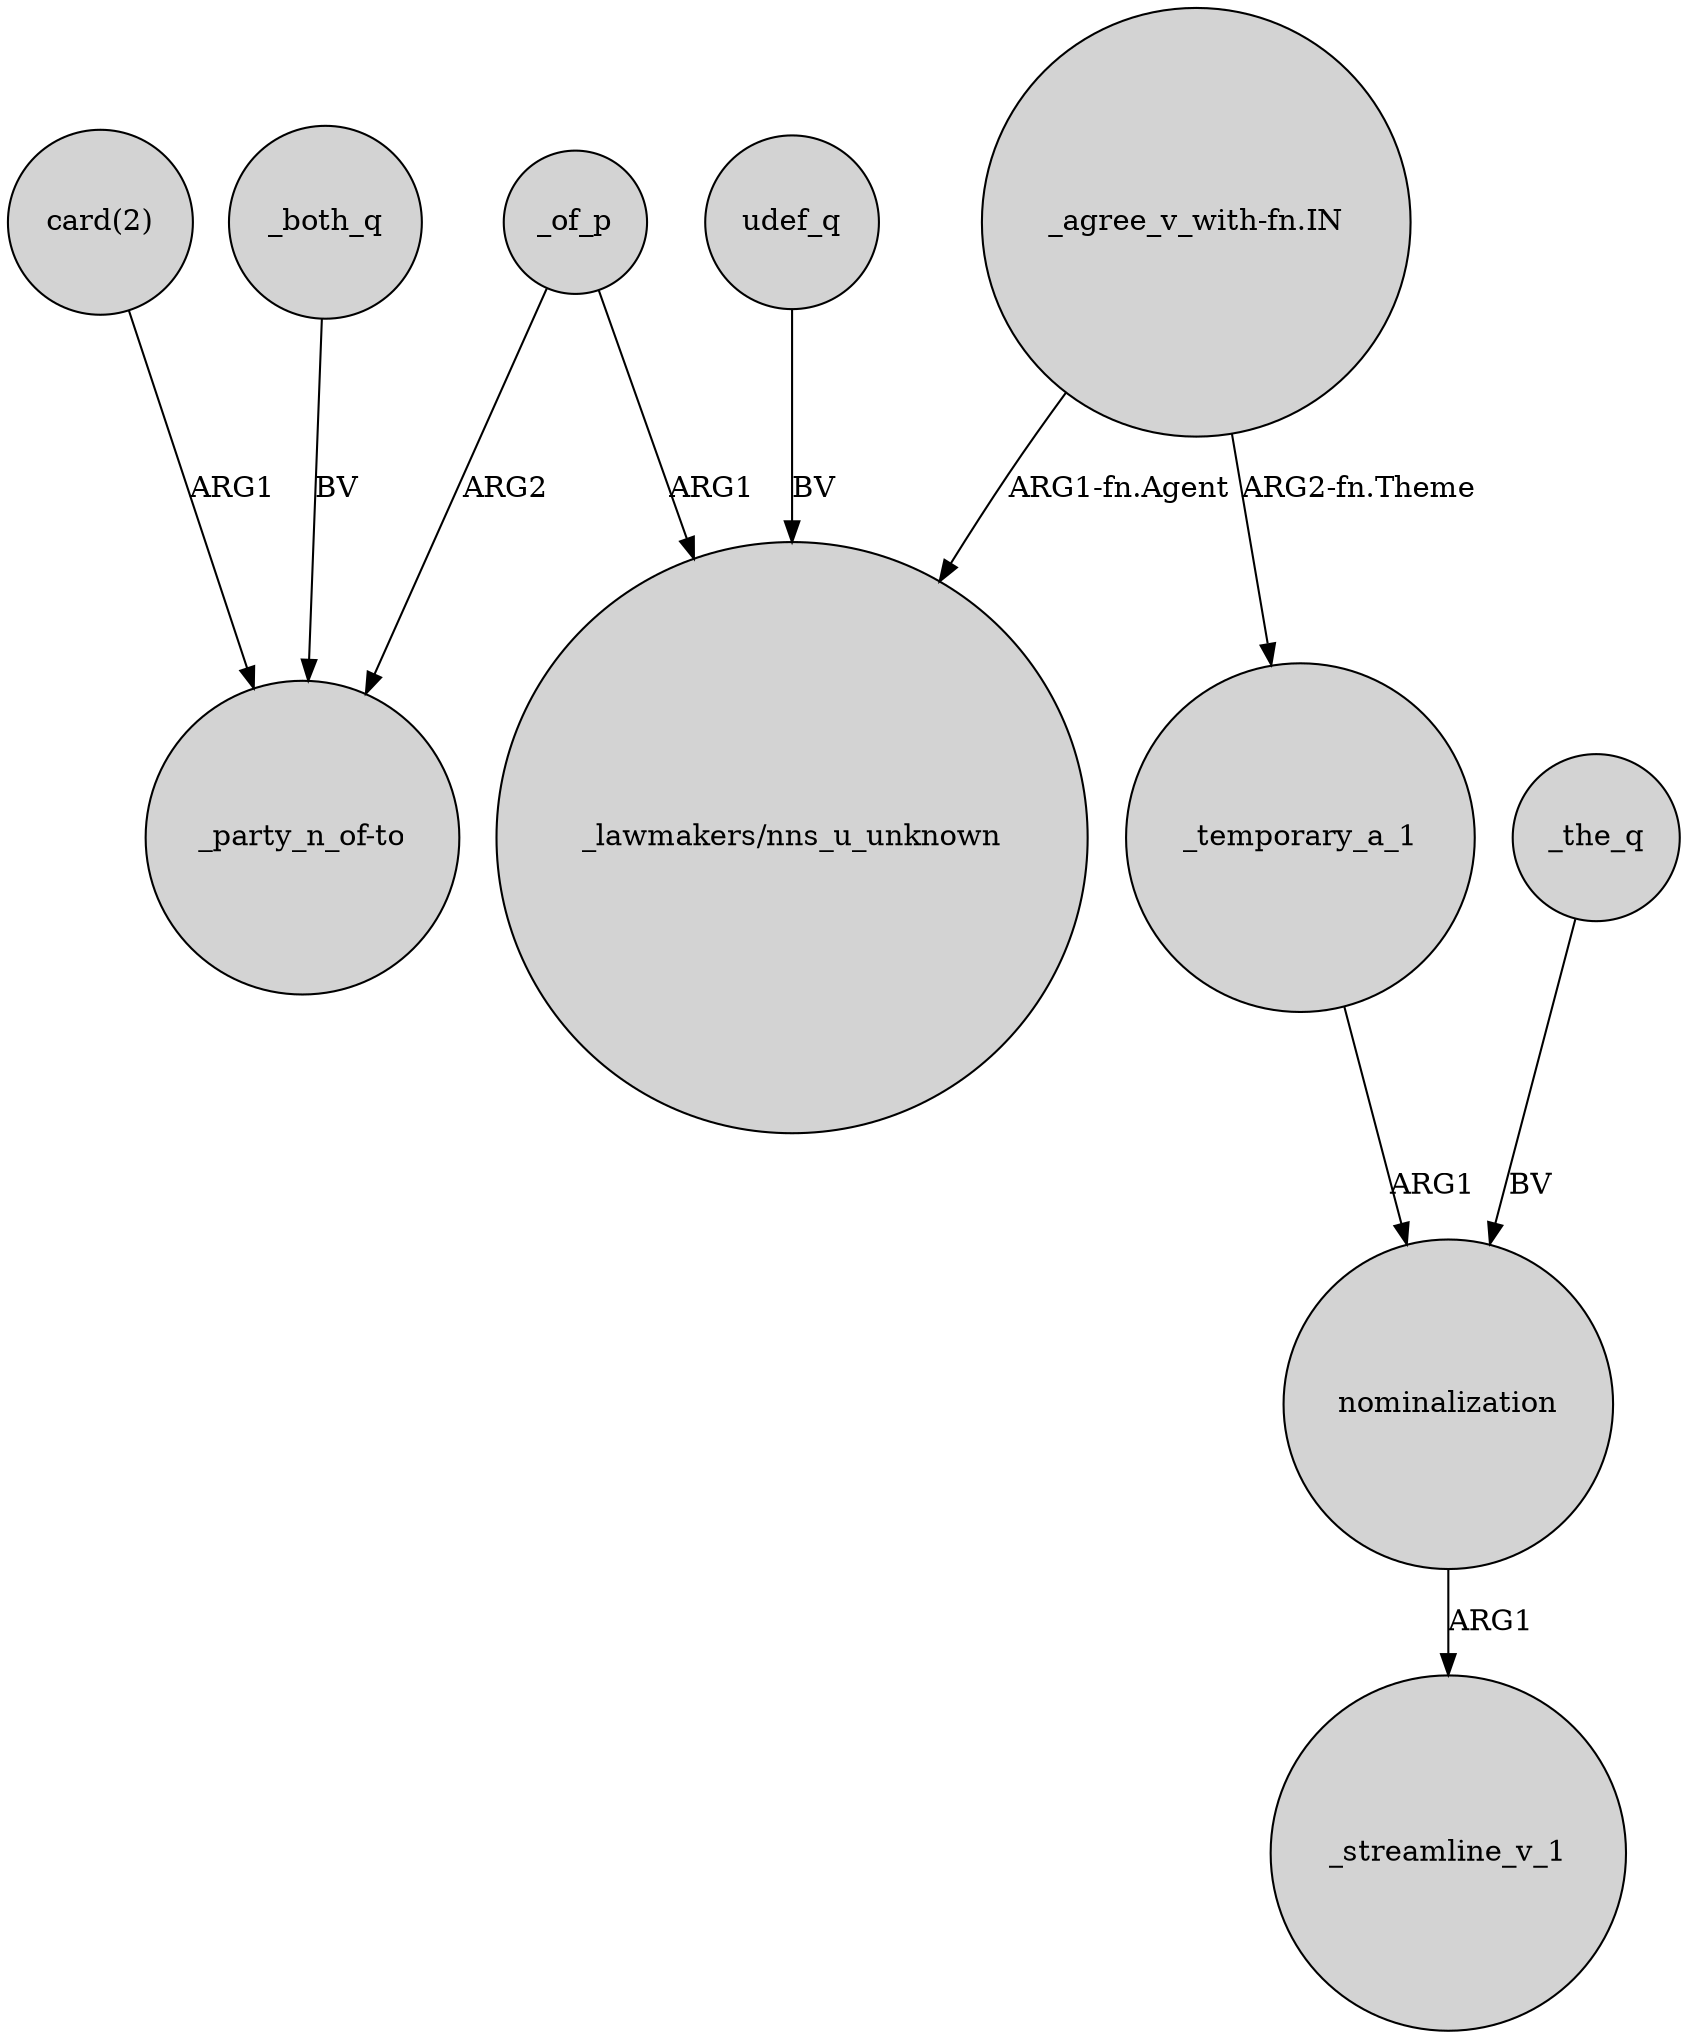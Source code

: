 digraph {
	node [shape=circle style=filled]
	"card(2)" -> "_party_n_of-to" [label=ARG1]
	_of_p -> "_lawmakers/nns_u_unknown" [label=ARG1]
	_temporary_a_1 -> nominalization [label=ARG1]
	"_agree_v_with-fn.IN" -> "_lawmakers/nns_u_unknown" [label="ARG1-fn.Agent"]
	"_agree_v_with-fn.IN" -> _temporary_a_1 [label="ARG2-fn.Theme"]
	_both_q -> "_party_n_of-to" [label=BV]
	nominalization -> _streamline_v_1 [label=ARG1]
	udef_q -> "_lawmakers/nns_u_unknown" [label=BV]
	_the_q -> nominalization [label=BV]
	_of_p -> "_party_n_of-to" [label=ARG2]
}
